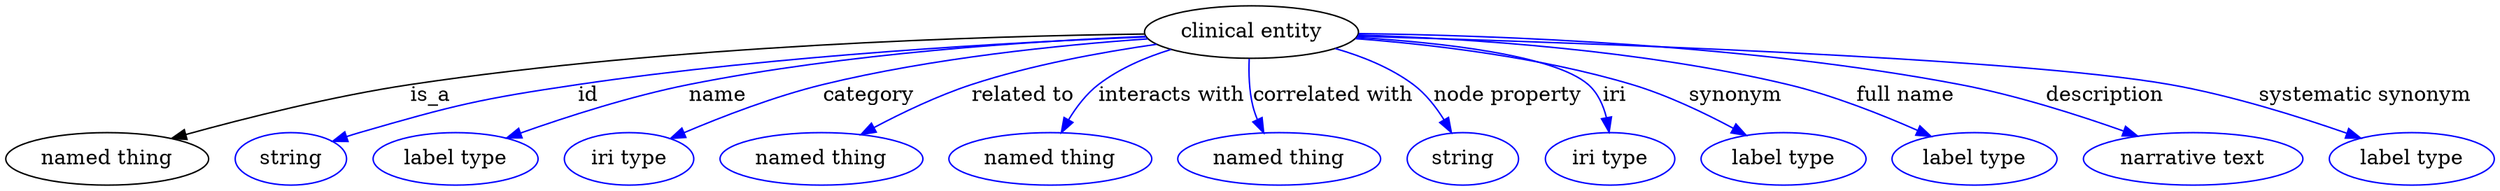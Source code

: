 digraph {
	graph [bb="0,0,1404.7,123"];
	node [label="\N"];
	"clinical entity"	 [height=0.5,
		label="clinical entity",
		pos="711.25,105",
		width=1.6429];
	"named thing"	 [height=0.5,
		pos="55.245,18",
		width=1.5346];
	"clinical entity" -> "named thing"	 [label=is_a,
		lp="243.25,61.5",
		pos="e,93.034,31.343 652.46,102.1 542.88,96.432 311.35,83.213 232.25,69 187.51,60.962 137.88,46.128 102.59,34.522"];
	id	 [color=blue,
		height=0.5,
		label=string,
		pos="159.25,18",
		width=0.84854];
	"clinical entity" -> id	 [color=blue,
		label=id,
		lp="342.75,61.5",
		pos="e,183.06,29.598 652.94,101.9 579.08,97.398 448.07,87.493 337.25,69 275.04,58.621 258.93,56.363 199.25,36 197,35.232 194.7,34.384 \
192.4,33.487",
		style=solid];
	name	 [color=blue,
		height=0.5,
		label="label type",
		pos="253.25,18",
		width=1.2638];
	"clinical entity" -> name	 [color=blue,
		label=name,
		lp="416.75,61.5",
		pos="e,284.71,31.073 652.91,101.99 590.12,97.888 487.62,88.655 401.25,69 364.22,60.576 323.53,46.158 294.2,34.796",
		style=solid];
	category	 [color=blue,
		height=0.5,
		label="iri type",
		pos="353.25,18",
		width=1.011];
	"clinical entity" -> category	 [color=blue,
		label=category,
		lp="501.75,61.5",
		pos="e,379.43,30.796 654.44,99.977 606.77,94.874 537.22,85.342 478.25,69 447.14,60.38 413.32,46.275 388.72,35.081",
		style=solid];
	"related to"	 [color=blue,
		height=0.5,
		label="named thing",
		pos="463.25,18",
		width=1.5346];
	"clinical entity" -> "related to"	 [color=blue,
		label="related to",
		lp="588.25,61.5",
		pos="e,489.76,33.871 660,95.771 630.84,89.744 593.92,80.792 562.25,69 540.39,60.864 517.15,49.072 498.68,38.876",
		style=solid];
	"interacts with"	 [color=blue,
		height=0.5,
		label="named thing",
		pos="591.25,18",
		width=1.5346];
	"clinical entity" -> "interacts with"	 [color=blue,
		label="interacts with",
		lp="670.25,61.5",
		pos="e,602.82,35.795 672.41,91.164 659.25,85.447 644.94,78.019 633.25,69 624.16,61.991 615.76,52.673 608.9,43.92",
		style=solid];
	"correlated with"	 [color=blue,
		height=0.5,
		label="named thing",
		pos="719.25,18",
		width=1.5346];
	"clinical entity" -> "correlated with"	 [color=blue,
		label="correlated with",
		lp="753.25,61.5",
		pos="e,715.07,36.222 710.84,86.539 710.82,76.83 711.1,64.744 712.25,54 712.52,51.452 712.87,48.815 713.29,46.18",
		style=solid];
	"node property"	 [color=blue,
		height=0.5,
		label=string,
		pos="823.25,18",
		width=0.84854];
	"clinical entity" -> "node property"	 [color=blue,
		label="node property",
		lp="845.25,61.5",
		pos="e,816.47,35.984 753.98,92.538 767.94,86.968 782.79,79.282 794.25,69 801.51,62.475 807.41,53.681 811.93,45.234",
		style=solid];
	iri	 [color=blue,
		height=0.5,
		label="iri type",
		pos="908.25,18",
		width=1.011];
	"clinical entity" -> iri	 [color=blue,
		label=iri,
		lp="904.75,61.5",
		pos="e,905.22,36.137 767.51,99.262 811.89,93.704 869.22,83.907 887.25,69 894.35,63.123 899.08,54.449 902.22,45.915",
		style=solid];
	synonym	 [color=blue,
		height=0.5,
		label="label type",
		pos="1008.2,18",
		width=1.2638];
	"clinical entity" -> synonym	 [color=blue,
		label=synonym,
		lp="972.75,61.5",
		pos="e,984.78,33.693 768.36,99.968 809.98,95.1 867.24,85.881 915.25,69 936.55,61.509 958.78,49.493 976.16,39.006",
		style=solid];
	"full name"	 [color=blue,
		height=0.5,
		label="label type",
		pos="1117.2,18",
		width=1.2638];
	"clinical entity" -> "full name"	 [color=blue,
		label="full name",
		lp="1071.7,61.5",
		pos="e,1090.2,32.728 770.2,102.78 829.7,99.371 923.75,90.745 1002.2,69 1029.7,61.398 1059,48.312 1081.2,37.299",
		style=solid];
	description	 [color=blue,
		height=0.5,
		label="narrative text",
		pos="1238.2,18",
		width=1.6068];
	"clinical entity" -> description	 [color=blue,
		label=description,
		lp="1182.7,61.5",
		pos="e,1205.8,33.001 769.47,101.55 862.52,95.715 1040.5,83.143 1102.2,69 1134.8,61.55 1170,48.185 1196.4,37.006",
		style=solid];
	"systematic synonym"	 [color=blue,
		height=0.5,
		label="label type",
		pos="1359.2,18",
		width=1.2638];
	"clinical entity" -> "systematic synonym"	 [color=blue,
		label="systematic synonym",
		lp="1325.2,61.5",
		pos="e,1329.2,31.521 770.31,102.83 884.9,98.275 1133.4,86.68 1217.2,69 1252.9,61.479 1291.7,47.074 1319.8,35.486",
		style=solid];
}
